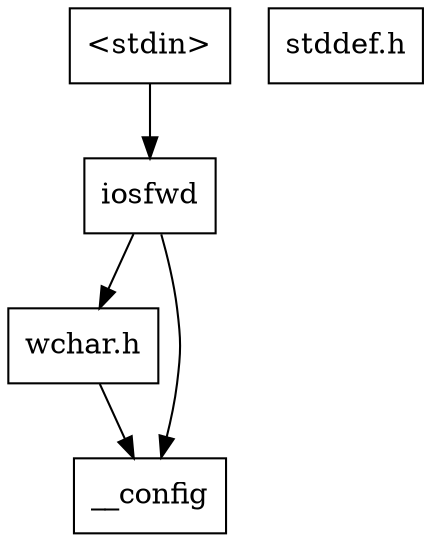 digraph "dependencies" {
  header_0 [ shape="box", label="\<stdin\>" ];
  header_1 [ shape="box", label="iosfwd" ];
  header_11 [ shape="box", label="wchar.h" ];
  header_16 [ shape="box", label="stddef.h" ];
  header_2 [ shape="box", label="__config" ];
  header_0 -> header_1;
  header_1 -> header_2;
  header_1 -> header_11;
  header_11 -> header_2;
}